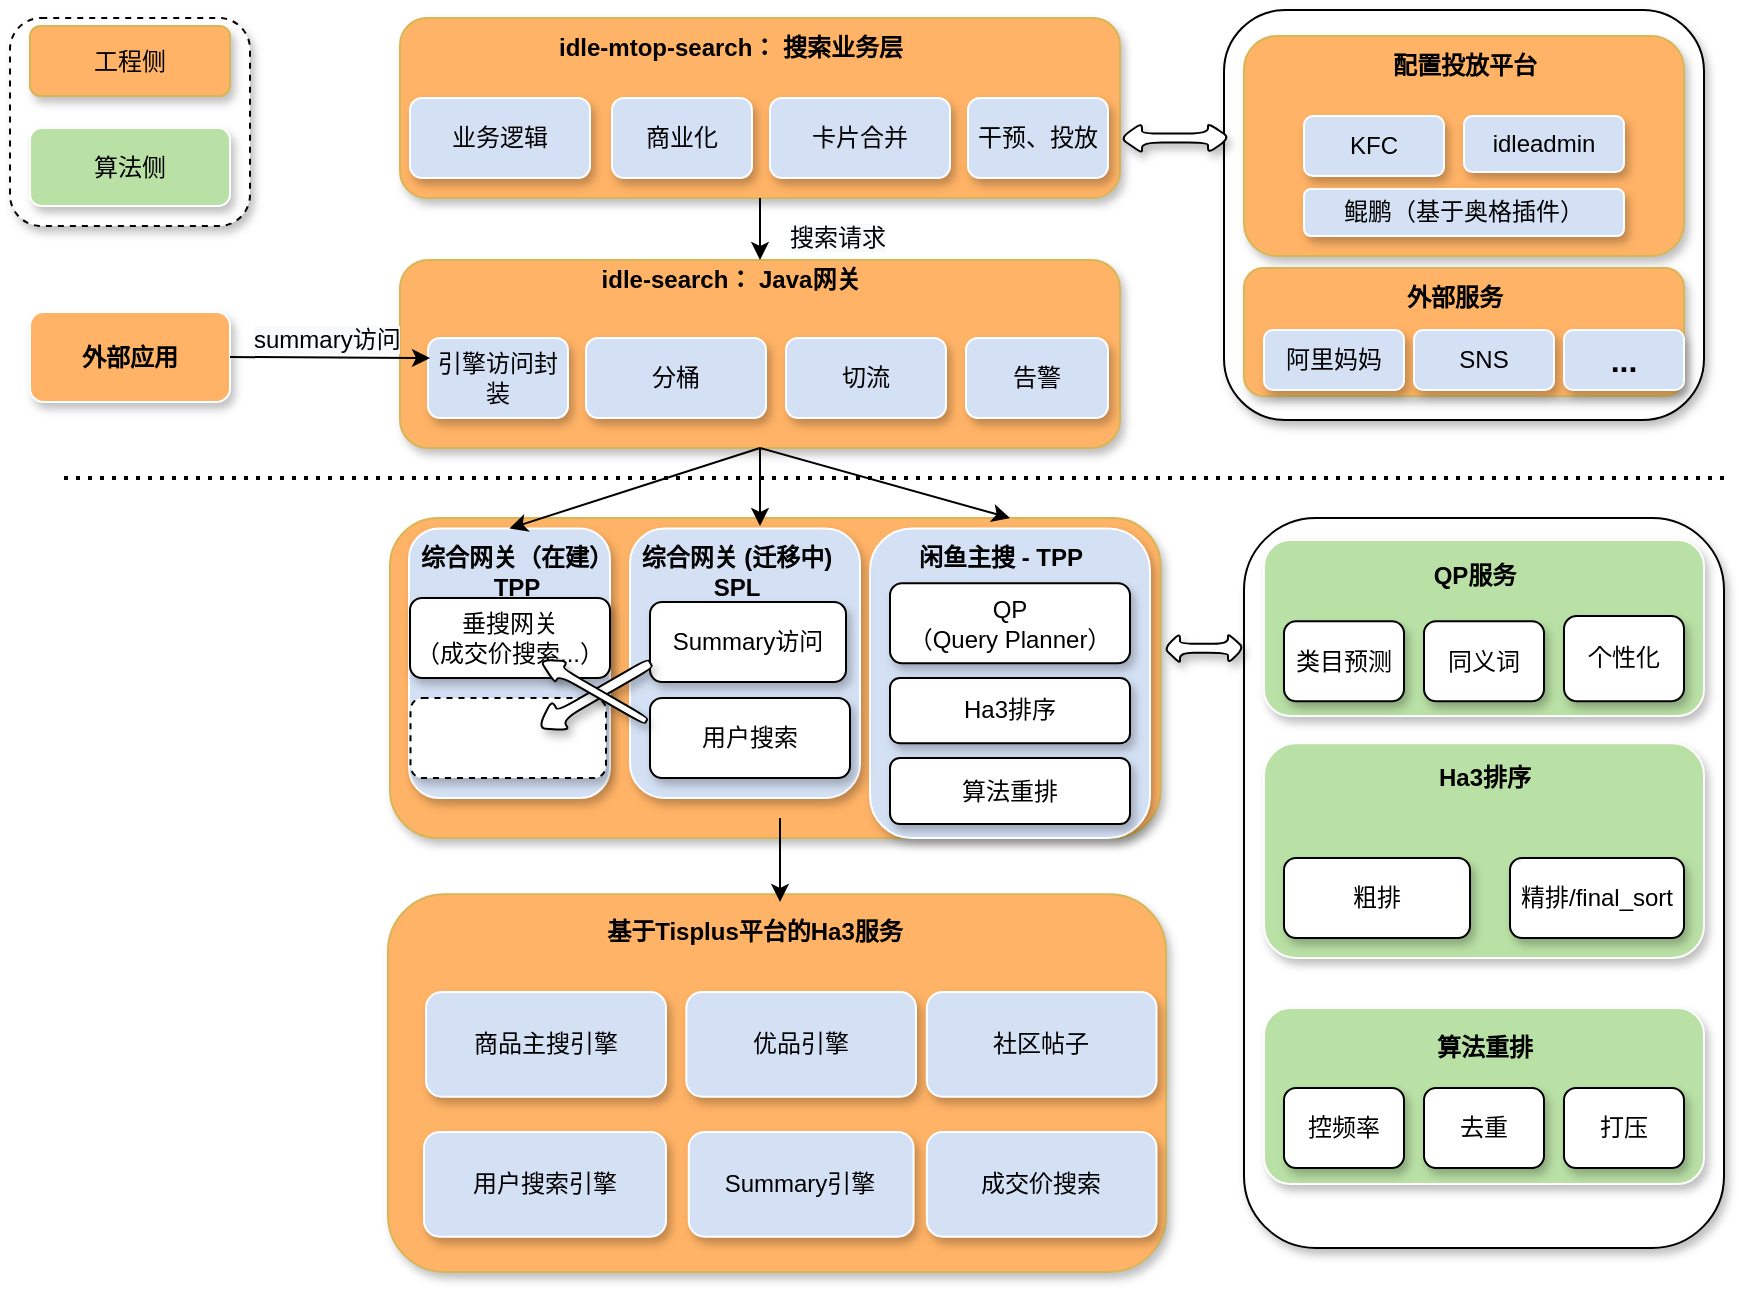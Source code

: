 <mxfile version="15.2.7" type="github">
  <diagram id="nrhkv89WRPYNyi5R9gv3" name="Page-1">
    <mxGraphModel dx="2573" dy="1001" grid="1" gridSize="10" guides="1" tooltips="1" connect="1" arrows="1" fold="1" page="1" pageScale="1" pageWidth="827" pageHeight="1169" math="0" shadow="0">
      <root>
        <mxCell id="0" />
        <mxCell id="1" parent="0" />
        <mxCell id="0Eh8W8xkV04Ss9iOJh_o-1" value="" style="endArrow=none;dashed=1;html=1;strokeColor=#000000;strokeWidth=2;dashPattern=1 2;" edge="1" parent="1">
          <mxGeometry width="50" height="50" relative="1" as="geometry">
            <mxPoint x="-73" y="800" as="sourcePoint" />
            <mxPoint x="757" y="800" as="targetPoint" />
          </mxGeometry>
        </mxCell>
        <mxCell id="0Eh8W8xkV04Ss9iOJh_o-2" value="" style="rounded=1;whiteSpace=wrap;html=1;shadow=1;" vertex="1" parent="1">
          <mxGeometry x="507" y="566" width="240" height="205" as="geometry" />
        </mxCell>
        <mxCell id="0Eh8W8xkV04Ss9iOJh_o-3" value="" style="rounded=1;whiteSpace=wrap;html=1;shadow=1;dashed=1;" vertex="1" parent="1">
          <mxGeometry x="-100" y="570" width="120" height="104" as="geometry" />
        </mxCell>
        <mxCell id="0Eh8W8xkV04Ss9iOJh_o-4" value="" style="rounded=1;whiteSpace=wrap;html=1;shadow=1;" vertex="1" parent="1">
          <mxGeometry x="517" y="820" width="240" height="365" as="geometry" />
        </mxCell>
        <mxCell id="0Eh8W8xkV04Ss9iOJh_o-5" value="" style="rounded=1;whiteSpace=wrap;html=1;fillColor=#FFB366;strokeColor=#d6b656;shadow=1;" vertex="1" parent="1">
          <mxGeometry x="90" y="820" width="385.25" height="160" as="geometry" />
        </mxCell>
        <mxCell id="0Eh8W8xkV04Ss9iOJh_o-6" value="" style="rounded=1;whiteSpace=wrap;html=1;fillColor=#FFB366;strokeColor=#d6b656;shadow=1;" vertex="1" parent="1">
          <mxGeometry x="95" y="570" width="360" height="90" as="geometry" />
        </mxCell>
        <mxCell id="0Eh8W8xkV04Ss9iOJh_o-7" value="&lt;b&gt;idle-mtop-search： 搜索业务层&lt;/b&gt;" style="text;html=1;resizable=0;autosize=1;align=center;verticalAlign=middle;points=[];fillColor=none;strokeColor=none;rounded=0;shadow=1;" vertex="1" parent="1">
          <mxGeometry x="165" y="575" width="190" height="20" as="geometry" />
        </mxCell>
        <mxCell id="0Eh8W8xkV04Ss9iOJh_o-8" value="" style="rounded=1;whiteSpace=wrap;html=1;fillColor=#FFB366;strokeColor=#d6b656;shadow=1;" vertex="1" parent="1">
          <mxGeometry x="95" y="691" width="360" height="94" as="geometry" />
        </mxCell>
        <mxCell id="0Eh8W8xkV04Ss9iOJh_o-9" value="&lt;b&gt;idle-search： Java网关&lt;/b&gt;" style="text;html=1;resizable=0;autosize=1;align=center;verticalAlign=middle;points=[];fillColor=none;strokeColor=none;rounded=0;shadow=1;" vertex="1" parent="1">
          <mxGeometry x="190" y="691" width="140" height="20" as="geometry" />
        </mxCell>
        <mxCell id="0Eh8W8xkV04Ss9iOJh_o-10" value="算法侧" style="rounded=1;whiteSpace=wrap;html=1;fillColor=#B9E0A5;strokeColor=#FFFFFF;shadow=1;" vertex="1" parent="1">
          <mxGeometry x="-90" y="625" width="100" height="39" as="geometry" />
        </mxCell>
        <mxCell id="0Eh8W8xkV04Ss9iOJh_o-11" value="工程侧" style="rounded=1;whiteSpace=wrap;html=1;fillColor=#FFB366;strokeColor=#d6b656;shadow=1;" vertex="1" parent="1">
          <mxGeometry x="-90" y="574" width="100" height="35" as="geometry" />
        </mxCell>
        <mxCell id="0Eh8W8xkV04Ss9iOJh_o-12" value="卡片合并" style="rounded=1;whiteSpace=wrap;html=1;fillColor=#D4E1F5;strokeColor=#FFFFFF;shadow=1;" vertex="1" parent="1">
          <mxGeometry x="280" y="610" width="90" height="40" as="geometry" />
        </mxCell>
        <mxCell id="0Eh8W8xkV04Ss9iOJh_o-13" value="业务逻辑" style="rounded=1;whiteSpace=wrap;html=1;fillColor=#D4E1F5;strokeColor=#FFFFFF;shadow=1;" vertex="1" parent="1">
          <mxGeometry x="100" y="610" width="90" height="40" as="geometry" />
        </mxCell>
        <mxCell id="0Eh8W8xkV04Ss9iOJh_o-14" value="干预、投放" style="rounded=1;whiteSpace=wrap;html=1;fillColor=#D4E1F5;strokeColor=#FFFFFF;shadow=1;" vertex="1" parent="1">
          <mxGeometry x="379" y="610" width="70" height="40" as="geometry" />
        </mxCell>
        <mxCell id="0Eh8W8xkV04Ss9iOJh_o-15" value="商业化" style="rounded=1;whiteSpace=wrap;html=1;fillColor=#D4E1F5;strokeColor=#FFFFFF;shadow=1;" vertex="1" parent="1">
          <mxGeometry x="201" y="610" width="70" height="40" as="geometry" />
        </mxCell>
        <mxCell id="0Eh8W8xkV04Ss9iOJh_o-16" value="" style="rounded=1;whiteSpace=wrap;html=1;fillColor=#FFB366;strokeColor=#d6b656;shadow=1;" vertex="1" parent="1">
          <mxGeometry x="517" y="579" width="220" height="110" as="geometry" />
        </mxCell>
        <mxCell id="0Eh8W8xkV04Ss9iOJh_o-17" value="鲲鹏（基于奥格插件）" style="rounded=1;whiteSpace=wrap;html=1;fillColor=#D4E1F5;strokeColor=#FFFFFF;shadow=1;" vertex="1" parent="1">
          <mxGeometry x="547" y="655.5" width="160" height="23.5" as="geometry" />
        </mxCell>
        <mxCell id="0Eh8W8xkV04Ss9iOJh_o-18" value="&lt;b&gt;配置投放平台&lt;/b&gt;" style="text;html=1;resizable=0;autosize=1;align=center;verticalAlign=middle;points=[];fillColor=none;strokeColor=none;rounded=0;shadow=1;" vertex="1" parent="1">
          <mxGeometry x="582" y="584" width="90" height="20" as="geometry" />
        </mxCell>
        <mxCell id="0Eh8W8xkV04Ss9iOJh_o-19" value="idleadmin" style="rounded=1;whiteSpace=wrap;html=1;fillColor=#D4E1F5;strokeColor=#FFFFFF;shadow=1;" vertex="1" parent="1">
          <mxGeometry x="627" y="619" width="80" height="28" as="geometry" />
        </mxCell>
        <mxCell id="0Eh8W8xkV04Ss9iOJh_o-20" value="引擎访问封装" style="rounded=1;whiteSpace=wrap;html=1;fillColor=#D4E1F5;strokeColor=#FFFFFF;shadow=1;" vertex="1" parent="1">
          <mxGeometry x="109" y="730" width="70" height="40" as="geometry" />
        </mxCell>
        <mxCell id="0Eh8W8xkV04Ss9iOJh_o-21" value="分桶" style="rounded=1;whiteSpace=wrap;html=1;fillColor=#D4E1F5;strokeColor=#FFFFFF;shadow=1;" vertex="1" parent="1">
          <mxGeometry x="188" y="730" width="90" height="40" as="geometry" />
        </mxCell>
        <mxCell id="0Eh8W8xkV04Ss9iOJh_o-22" value="切流" style="rounded=1;whiteSpace=wrap;html=1;fillColor=#D4E1F5;strokeColor=#FFFFFF;shadow=1;" vertex="1" parent="1">
          <mxGeometry x="288" y="730" width="80" height="40" as="geometry" />
        </mxCell>
        <mxCell id="0Eh8W8xkV04Ss9iOJh_o-23" value="告警" style="rounded=1;whiteSpace=wrap;html=1;fillColor=#D4E1F5;strokeColor=#FFFFFF;shadow=1;" vertex="1" parent="1">
          <mxGeometry x="378" y="730" width="71" height="40" as="geometry" />
        </mxCell>
        <mxCell id="0Eh8W8xkV04Ss9iOJh_o-24" value="&lt;b&gt;外部应用&lt;/b&gt;" style="rounded=1;whiteSpace=wrap;html=1;fillColor=#FFB366;strokeColor=#FFFFFF;shadow=1;" vertex="1" parent="1">
          <mxGeometry x="-90" y="717" width="100" height="45" as="geometry" />
        </mxCell>
        <mxCell id="0Eh8W8xkV04Ss9iOJh_o-25" value="" style="endArrow=classic;html=1;exitX=1;exitY=0.5;exitDx=0;exitDy=0;" edge="1" parent="1" source="0Eh8W8xkV04Ss9iOJh_o-24">
          <mxGeometry width="50" height="50" relative="1" as="geometry">
            <mxPoint x="380" y="581" as="sourcePoint" />
            <mxPoint x="110" y="740" as="targetPoint" />
          </mxGeometry>
        </mxCell>
        <mxCell id="0Eh8W8xkV04Ss9iOJh_o-26" value="&lt;span style=&quot;color: rgb(0 , 0 , 0) ; font-family: &amp;#34;helvetica&amp;#34; ; font-size: 12px ; font-style: normal ; font-weight: 400 ; letter-spacing: normal ; text-align: center ; text-indent: 0px ; text-transform: none ; word-spacing: 0px ; background-color: rgb(248 , 249 , 250) ; display: inline ; float: none&quot;&gt;summary访问&lt;/span&gt;" style="text;whiteSpace=wrap;html=1;" vertex="1" parent="1">
          <mxGeometry x="20" y="717" width="90" height="30" as="geometry" />
        </mxCell>
        <mxCell id="0Eh8W8xkV04Ss9iOJh_o-27" value="" style="endArrow=classic;html=1;exitX=0.5;exitY=1;exitDx=0;exitDy=0;entryX=0.5;entryY=0;entryDx=0;entryDy=0;" edge="1" parent="1" source="0Eh8W8xkV04Ss9iOJh_o-6" target="0Eh8W8xkV04Ss9iOJh_o-8">
          <mxGeometry width="50" height="50" relative="1" as="geometry">
            <mxPoint x="380" y="700" as="sourcePoint" />
            <mxPoint x="430" y="650" as="targetPoint" />
          </mxGeometry>
        </mxCell>
        <mxCell id="0Eh8W8xkV04Ss9iOJh_o-28" value="&lt;span style=&quot;color: rgb(0 , 0 , 0) ; font-family: &amp;#34;helvetica&amp;#34; ; font-size: 12px ; font-style: normal ; font-weight: 400 ; letter-spacing: normal ; text-align: center ; text-indent: 0px ; text-transform: none ; word-spacing: 0px ; background-color: rgb(248 , 249 , 250) ; display: inline ; float: none&quot;&gt;搜索请求&lt;/span&gt;" style="text;whiteSpace=wrap;html=1;" vertex="1" parent="1">
          <mxGeometry x="288" y="666" width="90" height="30" as="geometry" />
        </mxCell>
        <mxCell id="0Eh8W8xkV04Ss9iOJh_o-29" value="" style="rounded=1;whiteSpace=wrap;html=1;fillColor=#D4E1F5;strokeColor=#FFFFFF;shadow=1;" vertex="1" parent="1">
          <mxGeometry x="330" y="825.25" width="140" height="154.75" as="geometry" />
        </mxCell>
        <mxCell id="0Eh8W8xkV04Ss9iOJh_o-30" value="&lt;b&gt;闲鱼主搜 - TPP&lt;/b&gt;" style="text;html=1;resizable=0;autosize=1;align=center;verticalAlign=middle;points=[];fillColor=none;strokeColor=none;rounded=0;shadow=1;" vertex="1" parent="1">
          <mxGeometry x="345" y="830" width="100" height="20" as="geometry" />
        </mxCell>
        <mxCell id="0Eh8W8xkV04Ss9iOJh_o-31" value="" style="rounded=1;whiteSpace=wrap;html=1;fillColor=#D4E1F5;strokeColor=#FFFFFF;shadow=1;" vertex="1" parent="1">
          <mxGeometry x="210" y="825.25" width="115" height="134.75" as="geometry" />
        </mxCell>
        <mxCell id="0Eh8W8xkV04Ss9iOJh_o-32" value="&lt;b&gt;综合网关 (迁移中)&lt;br&gt;SPL&lt;br&gt;&lt;/b&gt;" style="text;html=1;resizable=0;autosize=1;align=center;verticalAlign=middle;points=[];fillColor=none;strokeColor=none;rounded=0;shadow=1;" vertex="1" parent="1">
          <mxGeometry x="208" y="832" width="110" height="30" as="geometry" />
        </mxCell>
        <mxCell id="0Eh8W8xkV04Ss9iOJh_o-33" value="" style="rounded=1;whiteSpace=wrap;html=1;fillColor=#D4E1F5;shadow=1;strokeColor=#FFFFFF;" vertex="1" parent="1">
          <mxGeometry x="99.5" y="825.25" width="100.5" height="134.75" as="geometry" />
        </mxCell>
        <mxCell id="0Eh8W8xkV04Ss9iOJh_o-34" value="QP&lt;br&gt;（Query Planner）" style="rounded=1;whiteSpace=wrap;html=1;fillColor=#FFFFFF;strokeColor=#000000;shadow=1;" vertex="1" parent="1">
          <mxGeometry x="340" y="852.63" width="120" height="40" as="geometry" />
        </mxCell>
        <mxCell id="0Eh8W8xkV04Ss9iOJh_o-35" value="算法重排" style="rounded=1;whiteSpace=wrap;html=1;fillColor=#FFFFFF;strokeColor=#000000;shadow=1;" vertex="1" parent="1">
          <mxGeometry x="340" y="940" width="120" height="33" as="geometry" />
        </mxCell>
        <mxCell id="0Eh8W8xkV04Ss9iOJh_o-36" value="&lt;b&gt;综合网关（在建）&lt;br&gt;TPP&lt;/b&gt;" style="text;html=1;resizable=0;autosize=1;align=center;verticalAlign=middle;points=[];fillColor=none;strokeColor=none;rounded=0;shadow=1;" vertex="1" parent="1">
          <mxGeometry x="98" y="832" width="110" height="30" as="geometry" />
        </mxCell>
        <mxCell id="0Eh8W8xkV04Ss9iOJh_o-37" value="垂搜网关&lt;br&gt;（成交价搜索...）" style="rounded=1;whiteSpace=wrap;html=1;fillColor=#FFFFFF;strokeColor=#000000;shadow=1;" vertex="1" parent="1">
          <mxGeometry x="100" y="860" width="100" height="40" as="geometry" />
        </mxCell>
        <mxCell id="0Eh8W8xkV04Ss9iOJh_o-38" value="" style="rounded=1;whiteSpace=wrap;html=1;fillColor=#FFFFFF;strokeColor=#000000;shadow=1;dashed=1;" vertex="1" parent="1">
          <mxGeometry x="100.25" y="910" width="97.75" height="40" as="geometry" />
        </mxCell>
        <mxCell id="0Eh8W8xkV04Ss9iOJh_o-39" value="Summary访问" style="rounded=1;whiteSpace=wrap;html=1;fillColor=#FFFFFF;strokeColor=#000000;shadow=1;" vertex="1" parent="1">
          <mxGeometry x="220" y="862" width="98" height="40" as="geometry" />
        </mxCell>
        <mxCell id="0Eh8W8xkV04Ss9iOJh_o-40" value="用户搜索" style="rounded=1;whiteSpace=wrap;html=1;fillColor=#FFFFFF;strokeColor=#000000;shadow=1;" vertex="1" parent="1">
          <mxGeometry x="220" y="910" width="100" height="40" as="geometry" />
        </mxCell>
        <mxCell id="0Eh8W8xkV04Ss9iOJh_o-41" value="" style="endArrow=classic;html=1;exitX=0.5;exitY=1;exitDx=0;exitDy=0;entryX=0.5;entryY=0;entryDx=0;entryDy=0;" edge="1" parent="1" source="0Eh8W8xkV04Ss9iOJh_o-8" target="0Eh8W8xkV04Ss9iOJh_o-33">
          <mxGeometry width="50" height="50" relative="1" as="geometry">
            <mxPoint x="285" y="794" as="sourcePoint" />
            <mxPoint x="295" y="710" as="targetPoint" />
          </mxGeometry>
        </mxCell>
        <mxCell id="0Eh8W8xkV04Ss9iOJh_o-42" value="" style="endArrow=classic;html=1;exitX=0.5;exitY=1;exitDx=0;exitDy=0;" edge="1" parent="1" source="0Eh8W8xkV04Ss9iOJh_o-8">
          <mxGeometry width="50" height="50" relative="1" as="geometry">
            <mxPoint x="280" y="790" as="sourcePoint" />
            <mxPoint x="275" y="824" as="targetPoint" />
          </mxGeometry>
        </mxCell>
        <mxCell id="0Eh8W8xkV04Ss9iOJh_o-43" value="" style="endArrow=classic;html=1;exitX=0.5;exitY=1;exitDx=0;exitDy=0;" edge="1" parent="1" source="0Eh8W8xkV04Ss9iOJh_o-8">
          <mxGeometry width="50" height="50" relative="1" as="geometry">
            <mxPoint x="280" y="794" as="sourcePoint" />
            <mxPoint x="400" y="820" as="targetPoint" />
          </mxGeometry>
        </mxCell>
        <mxCell id="0Eh8W8xkV04Ss9iOJh_o-44" value="" style="shape=singleArrow;direction=west;whiteSpace=wrap;html=1;rounded=1;shadow=1;strokeColor=#000000;fillColor=#FFFFFF;gradientColor=none;rotation=-30;arrowWidth=0.298;arrowSize=0.2;" vertex="1" parent="1">
          <mxGeometry x="159.54" y="900.3" width="65" height="17.13" as="geometry" />
        </mxCell>
        <mxCell id="0Eh8W8xkV04Ss9iOJh_o-45" value="" style="shape=singleArrow;direction=west;whiteSpace=wrap;html=1;rounded=1;shadow=1;strokeColor=#000000;fillColor=#FFFFFF;gradientColor=none;rotation=30;arrowWidth=0.298;arrowSize=0.2;" vertex="1" parent="1">
          <mxGeometry x="160.77" y="899.91" width="61.46" height="12.63" as="geometry" />
        </mxCell>
        <mxCell id="0Eh8W8xkV04Ss9iOJh_o-46" value="" style="rounded=1;whiteSpace=wrap;html=1;fillColor=#FFB366;strokeColor=#d6b656;shadow=1;" vertex="1" parent="1">
          <mxGeometry x="89" y="1008.18" width="389" height="188.82" as="geometry" />
        </mxCell>
        <mxCell id="0Eh8W8xkV04Ss9iOJh_o-47" value="商品主搜引擎" style="rounded=1;whiteSpace=wrap;html=1;fillColor=#D4E1F5;shadow=1;strokeColor=#FFFFFF;" vertex="1" parent="1">
          <mxGeometry x="108" y="1057" width="120" height="52.37" as="geometry" />
        </mxCell>
        <mxCell id="0Eh8W8xkV04Ss9iOJh_o-48" value="" style="shape=doubleArrow;whiteSpace=wrap;html=1;rounded=1;shadow=1;strokeColor=#000000;fillColor=#FFFFFF;gradientColor=none;" vertex="1" parent="1">
          <mxGeometry x="455" y="622.5" width="55" height="15" as="geometry" />
        </mxCell>
        <mxCell id="0Eh8W8xkV04Ss9iOJh_o-49" value="用户搜索引擎" style="rounded=1;whiteSpace=wrap;html=1;fillColor=#D4E1F5;shadow=1;strokeColor=#FFFFFF;" vertex="1" parent="1">
          <mxGeometry x="107" y="1127" width="121" height="52.37" as="geometry" />
        </mxCell>
        <mxCell id="0Eh8W8xkV04Ss9iOJh_o-50" value="优品引擎" style="rounded=1;whiteSpace=wrap;html=1;fillColor=#D4E1F5;shadow=1;strokeColor=#FFFFFF;" vertex="1" parent="1">
          <mxGeometry x="238.17" y="1057" width="114.83" height="52.37" as="geometry" />
        </mxCell>
        <mxCell id="0Eh8W8xkV04Ss9iOJh_o-51" value="Summary引擎" style="rounded=1;whiteSpace=wrap;html=1;fillColor=#D4E1F5;shadow=1;strokeColor=#FFFFFF;" vertex="1" parent="1">
          <mxGeometry x="239.38" y="1127" width="112.41" height="52.37" as="geometry" />
        </mxCell>
        <mxCell id="0Eh8W8xkV04Ss9iOJh_o-52" value="社区帖子" style="rounded=1;whiteSpace=wrap;html=1;fillColor=#D4E1F5;shadow=1;strokeColor=#FFFFFF;" vertex="1" parent="1">
          <mxGeometry x="358.42" y="1057" width="114.83" height="52.37" as="geometry" />
        </mxCell>
        <mxCell id="0Eh8W8xkV04Ss9iOJh_o-53" value="成交价搜索" style="rounded=1;whiteSpace=wrap;html=1;fillColor=#D4E1F5;shadow=1;strokeColor=#FFFFFF;" vertex="1" parent="1">
          <mxGeometry x="358.42" y="1127" width="114.83" height="52.37" as="geometry" />
        </mxCell>
        <mxCell id="0Eh8W8xkV04Ss9iOJh_o-54" value="&lt;b&gt;基于Tisplus平台的Ha3服务&lt;/b&gt;" style="text;html=1;resizable=0;autosize=1;align=center;verticalAlign=middle;points=[];fillColor=none;strokeColor=none;rounded=0;shadow=1;" vertex="1" parent="1">
          <mxGeometry x="191.79" y="1017" width="160" height="20" as="geometry" />
        </mxCell>
        <mxCell id="0Eh8W8xkV04Ss9iOJh_o-55" value="" style="endArrow=classic;html=1;" edge="1" parent="1">
          <mxGeometry width="50" height="50" relative="1" as="geometry">
            <mxPoint x="285" y="970" as="sourcePoint" />
            <mxPoint x="285" y="1012" as="targetPoint" />
          </mxGeometry>
        </mxCell>
        <mxCell id="0Eh8W8xkV04Ss9iOJh_o-56" value="" style="rounded=1;whiteSpace=wrap;html=1;fillColor=#B9E0A5;strokeColor=#FFFFFF;shadow=1;" vertex="1" parent="1">
          <mxGeometry x="527" y="831" width="220" height="88" as="geometry" />
        </mxCell>
        <mxCell id="0Eh8W8xkV04Ss9iOJh_o-57" value="&lt;b&gt;QP服务&lt;/b&gt;" style="text;html=1;resizable=0;autosize=1;align=center;verticalAlign=middle;points=[];fillColor=none;strokeColor=none;rounded=0;shadow=1;" vertex="1" parent="1">
          <mxGeometry x="602" y="839" width="60" height="20" as="geometry" />
        </mxCell>
        <mxCell id="0Eh8W8xkV04Ss9iOJh_o-58" value="类目预测" style="rounded=1;whiteSpace=wrap;html=1;fillColor=#FFFFFF;strokeColor=#000000;shadow=1;" vertex="1" parent="1">
          <mxGeometry x="537" y="871.63" width="60" height="40" as="geometry" />
        </mxCell>
        <mxCell id="0Eh8W8xkV04Ss9iOJh_o-59" value="同义词" style="rounded=1;whiteSpace=wrap;html=1;fillColor=#FFFFFF;strokeColor=#000000;shadow=1;" vertex="1" parent="1">
          <mxGeometry x="607" y="871.63" width="60" height="40" as="geometry" />
        </mxCell>
        <mxCell id="0Eh8W8xkV04Ss9iOJh_o-60" value="个性化" style="rounded=1;whiteSpace=wrap;html=1;fillColor=#FFFFFF;strokeColor=#000000;shadow=1;" vertex="1" parent="1">
          <mxGeometry x="677" y="869" width="60" height="42.63" as="geometry" />
        </mxCell>
        <mxCell id="0Eh8W8xkV04Ss9iOJh_o-61" value="" style="rounded=1;whiteSpace=wrap;html=1;fillColor=#B9E0A5;strokeColor=#FFFFFF;shadow=1;" vertex="1" parent="1">
          <mxGeometry x="527" y="1065" width="220" height="88" as="geometry" />
        </mxCell>
        <mxCell id="0Eh8W8xkV04Ss9iOJh_o-62" value="&lt;b&gt;算法重排&lt;/b&gt;" style="text;html=1;resizable=0;autosize=1;align=center;verticalAlign=middle;points=[];fillColor=none;strokeColor=none;rounded=0;shadow=1;" vertex="1" parent="1">
          <mxGeometry x="607" y="1075" width="60" height="20" as="geometry" />
        </mxCell>
        <mxCell id="0Eh8W8xkV04Ss9iOJh_o-63" value="控频率" style="rounded=1;whiteSpace=wrap;html=1;fillColor=#FFFFFF;strokeColor=#000000;shadow=1;" vertex="1" parent="1">
          <mxGeometry x="537" y="1105" width="60" height="40" as="geometry" />
        </mxCell>
        <mxCell id="0Eh8W8xkV04Ss9iOJh_o-64" value="去重" style="rounded=1;whiteSpace=wrap;html=1;fillColor=#FFFFFF;strokeColor=#000000;shadow=1;" vertex="1" parent="1">
          <mxGeometry x="607" y="1105" width="60" height="40" as="geometry" />
        </mxCell>
        <mxCell id="0Eh8W8xkV04Ss9iOJh_o-65" value="打压" style="rounded=1;whiteSpace=wrap;html=1;fillColor=#FFFFFF;strokeColor=#000000;shadow=1;" vertex="1" parent="1">
          <mxGeometry x="677" y="1105" width="60" height="40" as="geometry" />
        </mxCell>
        <mxCell id="0Eh8W8xkV04Ss9iOJh_o-66" value="" style="shape=doubleArrow;whiteSpace=wrap;html=1;rounded=1;shadow=1;strokeColor=#000000;fillColor=#FFFFFF;gradientColor=none;" vertex="1" parent="1">
          <mxGeometry x="477" y="877.63" width="40" height="15" as="geometry" />
        </mxCell>
        <mxCell id="0Eh8W8xkV04Ss9iOJh_o-67" value="KFC" style="rounded=1;whiteSpace=wrap;html=1;fillColor=#D4E1F5;strokeColor=#FFFFFF;shadow=1;" vertex="1" parent="1">
          <mxGeometry x="547" y="619" width="70" height="30" as="geometry" />
        </mxCell>
        <mxCell id="0Eh8W8xkV04Ss9iOJh_o-68" value="" style="rounded=1;whiteSpace=wrap;html=1;fillColor=#FFB366;strokeColor=#d6b656;shadow=1;" vertex="1" parent="1">
          <mxGeometry x="517" y="695" width="220" height="64" as="geometry" />
        </mxCell>
        <mxCell id="0Eh8W8xkV04Ss9iOJh_o-69" value="&lt;b&gt;外部服务&lt;/b&gt;" style="text;html=1;resizable=0;autosize=1;align=center;verticalAlign=middle;points=[];fillColor=none;strokeColor=none;rounded=0;shadow=1;" vertex="1" parent="1">
          <mxGeometry x="592" y="700" width="60" height="20" as="geometry" />
        </mxCell>
        <mxCell id="0Eh8W8xkV04Ss9iOJh_o-70" value="阿里妈妈" style="rounded=1;whiteSpace=wrap;html=1;fillColor=#D4E1F5;strokeColor=#FFFFFF;shadow=1;" vertex="1" parent="1">
          <mxGeometry x="527" y="726" width="70" height="30" as="geometry" />
        </mxCell>
        <mxCell id="0Eh8W8xkV04Ss9iOJh_o-71" value="SNS" style="rounded=1;whiteSpace=wrap;html=1;fillColor=#D4E1F5;strokeColor=#FFFFFF;shadow=1;" vertex="1" parent="1">
          <mxGeometry x="602" y="726" width="70" height="30" as="geometry" />
        </mxCell>
        <mxCell id="0Eh8W8xkV04Ss9iOJh_o-72" value="&lt;font style=&quot;font-size: 16px&quot;&gt;&lt;b&gt;...&lt;/b&gt;&lt;/font&gt;" style="rounded=1;whiteSpace=wrap;html=1;fillColor=#D4E1F5;strokeColor=#FFFFFF;shadow=1;" vertex="1" parent="1">
          <mxGeometry x="677" y="726" width="60" height="30" as="geometry" />
        </mxCell>
        <mxCell id="0Eh8W8xkV04Ss9iOJh_o-73" value="Ha3排序" style="rounded=1;whiteSpace=wrap;html=1;fillColor=#FFFFFF;strokeColor=#000000;shadow=1;" vertex="1" parent="1">
          <mxGeometry x="340" y="900" width="120" height="32.63" as="geometry" />
        </mxCell>
        <mxCell id="0Eh8W8xkV04Ss9iOJh_o-74" value="" style="rounded=1;whiteSpace=wrap;html=1;fillColor=#B9E0A5;strokeColor=#FFFFFF;shadow=1;" vertex="1" parent="1">
          <mxGeometry x="527" y="932.63" width="220" height="107.37" as="geometry" />
        </mxCell>
        <mxCell id="0Eh8W8xkV04Ss9iOJh_o-75" value="&lt;b&gt;Ha3排序&lt;/b&gt;" style="text;html=1;resizable=0;autosize=1;align=center;verticalAlign=middle;points=[];fillColor=none;strokeColor=none;rounded=0;shadow=1;" vertex="1" parent="1">
          <mxGeometry x="607" y="940" width="60" height="20" as="geometry" />
        </mxCell>
        <mxCell id="0Eh8W8xkV04Ss9iOJh_o-76" value="粗排" style="rounded=1;whiteSpace=wrap;html=1;fillColor=#FFFFFF;strokeColor=#000000;shadow=1;" vertex="1" parent="1">
          <mxGeometry x="537" y="990" width="93" height="40" as="geometry" />
        </mxCell>
        <mxCell id="0Eh8W8xkV04Ss9iOJh_o-77" value="精排/final_sort" style="rounded=1;whiteSpace=wrap;html=1;fillColor=#FFFFFF;strokeColor=#000000;shadow=1;" vertex="1" parent="1">
          <mxGeometry x="650" y="990" width="87" height="40" as="geometry" />
        </mxCell>
      </root>
    </mxGraphModel>
  </diagram>
</mxfile>
